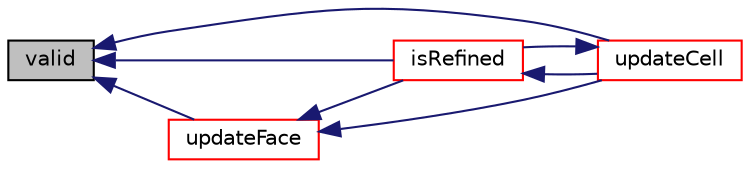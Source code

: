 digraph "valid"
{
  bgcolor="transparent";
  edge [fontname="Helvetica",fontsize="10",labelfontname="Helvetica",labelfontsize="10"];
  node [fontname="Helvetica",fontsize="10",shape=record];
  rankdir="LR";
  Node175 [label="valid",height=0.2,width=0.4,color="black", fillcolor="grey75", style="filled", fontcolor="black"];
  Node175 -> Node176 [dir="back",color="midnightblue",fontsize="10",style="solid",fontname="Helvetica"];
  Node176 [label="isRefined",height=0.2,width=0.4,color="red",URL="$a22453.html#a2611eb831da5cadaed273f981cfd226c"];
  Node176 -> Node182 [dir="back",color="midnightblue",fontsize="10",style="solid",fontname="Helvetica"];
  Node182 [label="updateCell",height=0.2,width=0.4,color="red",URL="$a22453.html#a69d54a47ee4e59eddf4901807b7701de",tooltip="Influence of neighbouring face. "];
  Node182 -> Node176 [dir="back",color="midnightblue",fontsize="10",style="solid",fontname="Helvetica"];
  Node175 -> Node182 [dir="back",color="midnightblue",fontsize="10",style="solid",fontname="Helvetica"];
  Node175 -> Node187 [dir="back",color="midnightblue",fontsize="10",style="solid",fontname="Helvetica"];
  Node187 [label="updateFace",height=0.2,width=0.4,color="red",URL="$a22453.html#a9d06a863c303832327d5ec1fdb29885c",tooltip="Influence of neighbouring cell. "];
  Node187 -> Node176 [dir="back",color="midnightblue",fontsize="10",style="solid",fontname="Helvetica"];
  Node187 -> Node182 [dir="back",color="midnightblue",fontsize="10",style="solid",fontname="Helvetica"];
}
